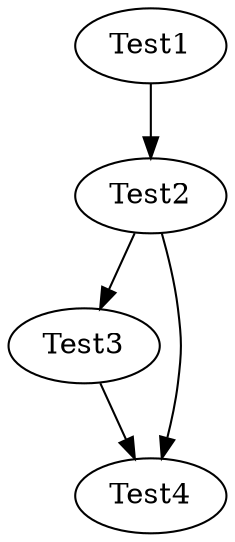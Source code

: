 digraph {
	1 [label=Test1]
	2 [label=Test2]
	3 [label=Test3]
	4 [label=Test4]
	1 -> 2
	2 -> 3
	3 -> 4
	2 -> 4
}
